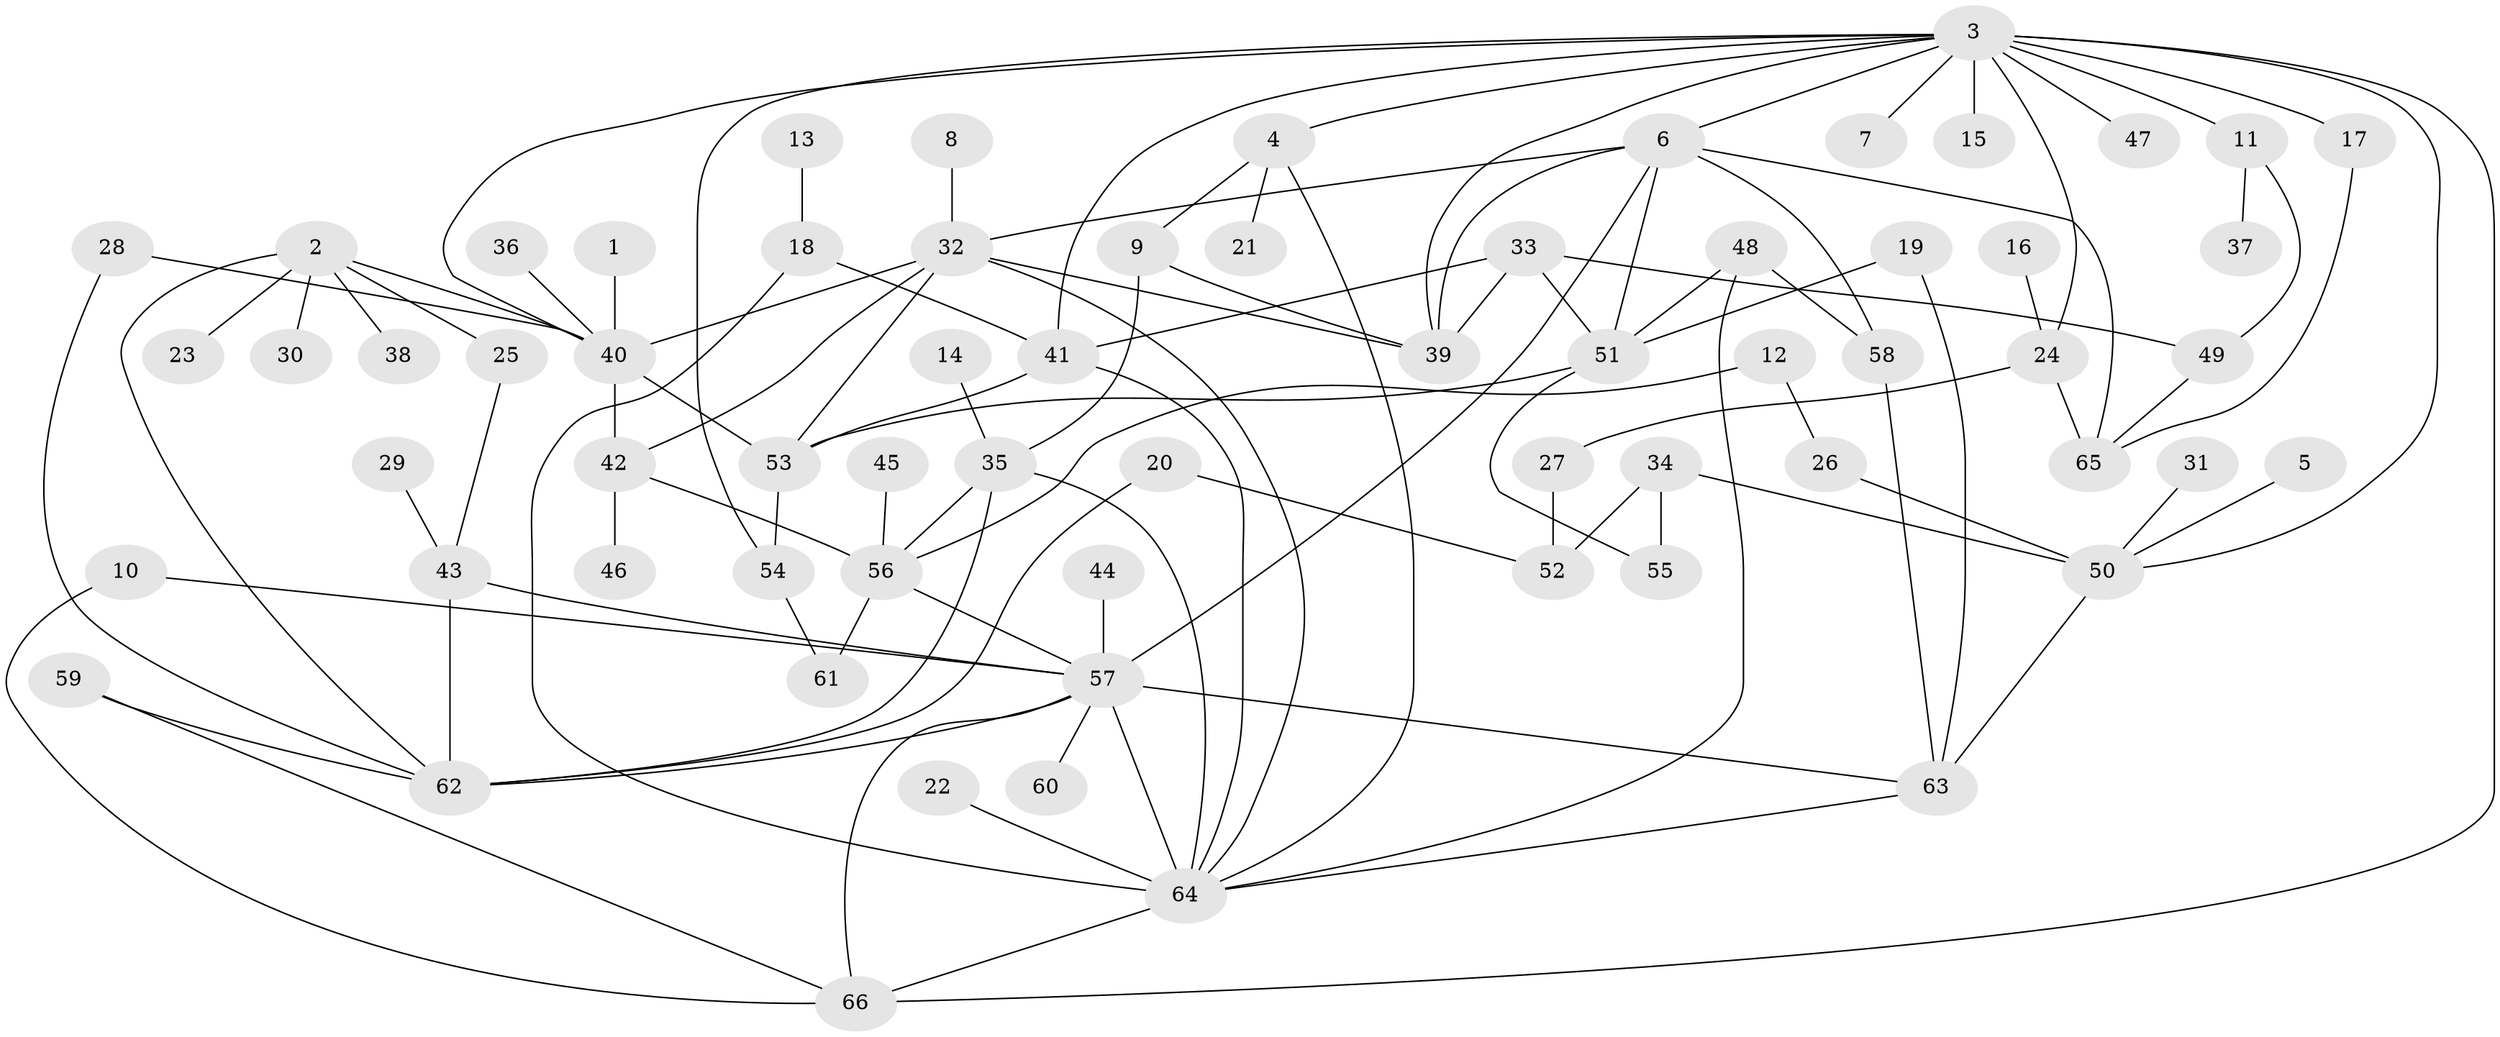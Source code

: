 // original degree distribution, {8: 0.007575757575757576, 7: 0.030303030303030304, 9: 0.007575757575757576, 6: 0.045454545454545456, 5: 0.03787878787878788, 1: 0.25757575757575757, 4: 0.09090909090909091, 3: 0.19696969696969696, 2: 0.32575757575757575}
// Generated by graph-tools (version 1.1) at 2025/25/03/09/25 03:25:30]
// undirected, 66 vertices, 107 edges
graph export_dot {
graph [start="1"]
  node [color=gray90,style=filled];
  1;
  2;
  3;
  4;
  5;
  6;
  7;
  8;
  9;
  10;
  11;
  12;
  13;
  14;
  15;
  16;
  17;
  18;
  19;
  20;
  21;
  22;
  23;
  24;
  25;
  26;
  27;
  28;
  29;
  30;
  31;
  32;
  33;
  34;
  35;
  36;
  37;
  38;
  39;
  40;
  41;
  42;
  43;
  44;
  45;
  46;
  47;
  48;
  49;
  50;
  51;
  52;
  53;
  54;
  55;
  56;
  57;
  58;
  59;
  60;
  61;
  62;
  63;
  64;
  65;
  66;
  1 -- 40 [weight=1.0];
  2 -- 23 [weight=1.0];
  2 -- 25 [weight=1.0];
  2 -- 30 [weight=1.0];
  2 -- 38 [weight=1.0];
  2 -- 40 [weight=1.0];
  2 -- 62 [weight=1.0];
  3 -- 4 [weight=1.0];
  3 -- 6 [weight=1.0];
  3 -- 7 [weight=1.0];
  3 -- 11 [weight=2.0];
  3 -- 15 [weight=1.0];
  3 -- 17 [weight=1.0];
  3 -- 24 [weight=1.0];
  3 -- 39 [weight=1.0];
  3 -- 40 [weight=1.0];
  3 -- 41 [weight=1.0];
  3 -- 47 [weight=1.0];
  3 -- 50 [weight=1.0];
  3 -- 54 [weight=1.0];
  3 -- 66 [weight=1.0];
  4 -- 9 [weight=1.0];
  4 -- 21 [weight=1.0];
  4 -- 64 [weight=1.0];
  5 -- 50 [weight=1.0];
  6 -- 32 [weight=1.0];
  6 -- 39 [weight=1.0];
  6 -- 51 [weight=1.0];
  6 -- 57 [weight=1.0];
  6 -- 58 [weight=1.0];
  6 -- 65 [weight=1.0];
  8 -- 32 [weight=1.0];
  9 -- 35 [weight=1.0];
  9 -- 39 [weight=1.0];
  10 -- 57 [weight=1.0];
  10 -- 66 [weight=1.0];
  11 -- 37 [weight=1.0];
  11 -- 49 [weight=1.0];
  12 -- 26 [weight=1.0];
  12 -- 56 [weight=1.0];
  13 -- 18 [weight=1.0];
  14 -- 35 [weight=1.0];
  16 -- 24 [weight=1.0];
  17 -- 65 [weight=1.0];
  18 -- 41 [weight=1.0];
  18 -- 64 [weight=1.0];
  19 -- 51 [weight=1.0];
  19 -- 63 [weight=2.0];
  20 -- 52 [weight=1.0];
  20 -- 62 [weight=1.0];
  22 -- 64 [weight=1.0];
  24 -- 27 [weight=1.0];
  24 -- 65 [weight=1.0];
  25 -- 43 [weight=1.0];
  26 -- 50 [weight=1.0];
  27 -- 52 [weight=1.0];
  28 -- 40 [weight=1.0];
  28 -- 62 [weight=1.0];
  29 -- 43 [weight=1.0];
  31 -- 50 [weight=1.0];
  32 -- 39 [weight=1.0];
  32 -- 40 [weight=1.0];
  32 -- 42 [weight=1.0];
  32 -- 53 [weight=1.0];
  32 -- 64 [weight=1.0];
  33 -- 39 [weight=1.0];
  33 -- 41 [weight=1.0];
  33 -- 49 [weight=1.0];
  33 -- 51 [weight=1.0];
  34 -- 50 [weight=1.0];
  34 -- 52 [weight=1.0];
  34 -- 55 [weight=1.0];
  35 -- 56 [weight=1.0];
  35 -- 62 [weight=1.0];
  35 -- 64 [weight=1.0];
  36 -- 40 [weight=1.0];
  40 -- 42 [weight=1.0];
  40 -- 53 [weight=1.0];
  41 -- 53 [weight=1.0];
  41 -- 64 [weight=1.0];
  42 -- 46 [weight=1.0];
  42 -- 56 [weight=1.0];
  43 -- 57 [weight=1.0];
  43 -- 62 [weight=1.0];
  44 -- 57 [weight=1.0];
  45 -- 56 [weight=1.0];
  48 -- 51 [weight=1.0];
  48 -- 58 [weight=1.0];
  48 -- 64 [weight=1.0];
  49 -- 65 [weight=1.0];
  50 -- 63 [weight=1.0];
  51 -- 53 [weight=1.0];
  51 -- 55 [weight=1.0];
  53 -- 54 [weight=1.0];
  54 -- 61 [weight=1.0];
  56 -- 57 [weight=1.0];
  56 -- 61 [weight=1.0];
  57 -- 60 [weight=1.0];
  57 -- 62 [weight=1.0];
  57 -- 63 [weight=1.0];
  57 -- 64 [weight=2.0];
  57 -- 66 [weight=1.0];
  58 -- 63 [weight=1.0];
  59 -- 62 [weight=1.0];
  59 -- 66 [weight=1.0];
  63 -- 64 [weight=1.0];
  64 -- 66 [weight=1.0];
}
